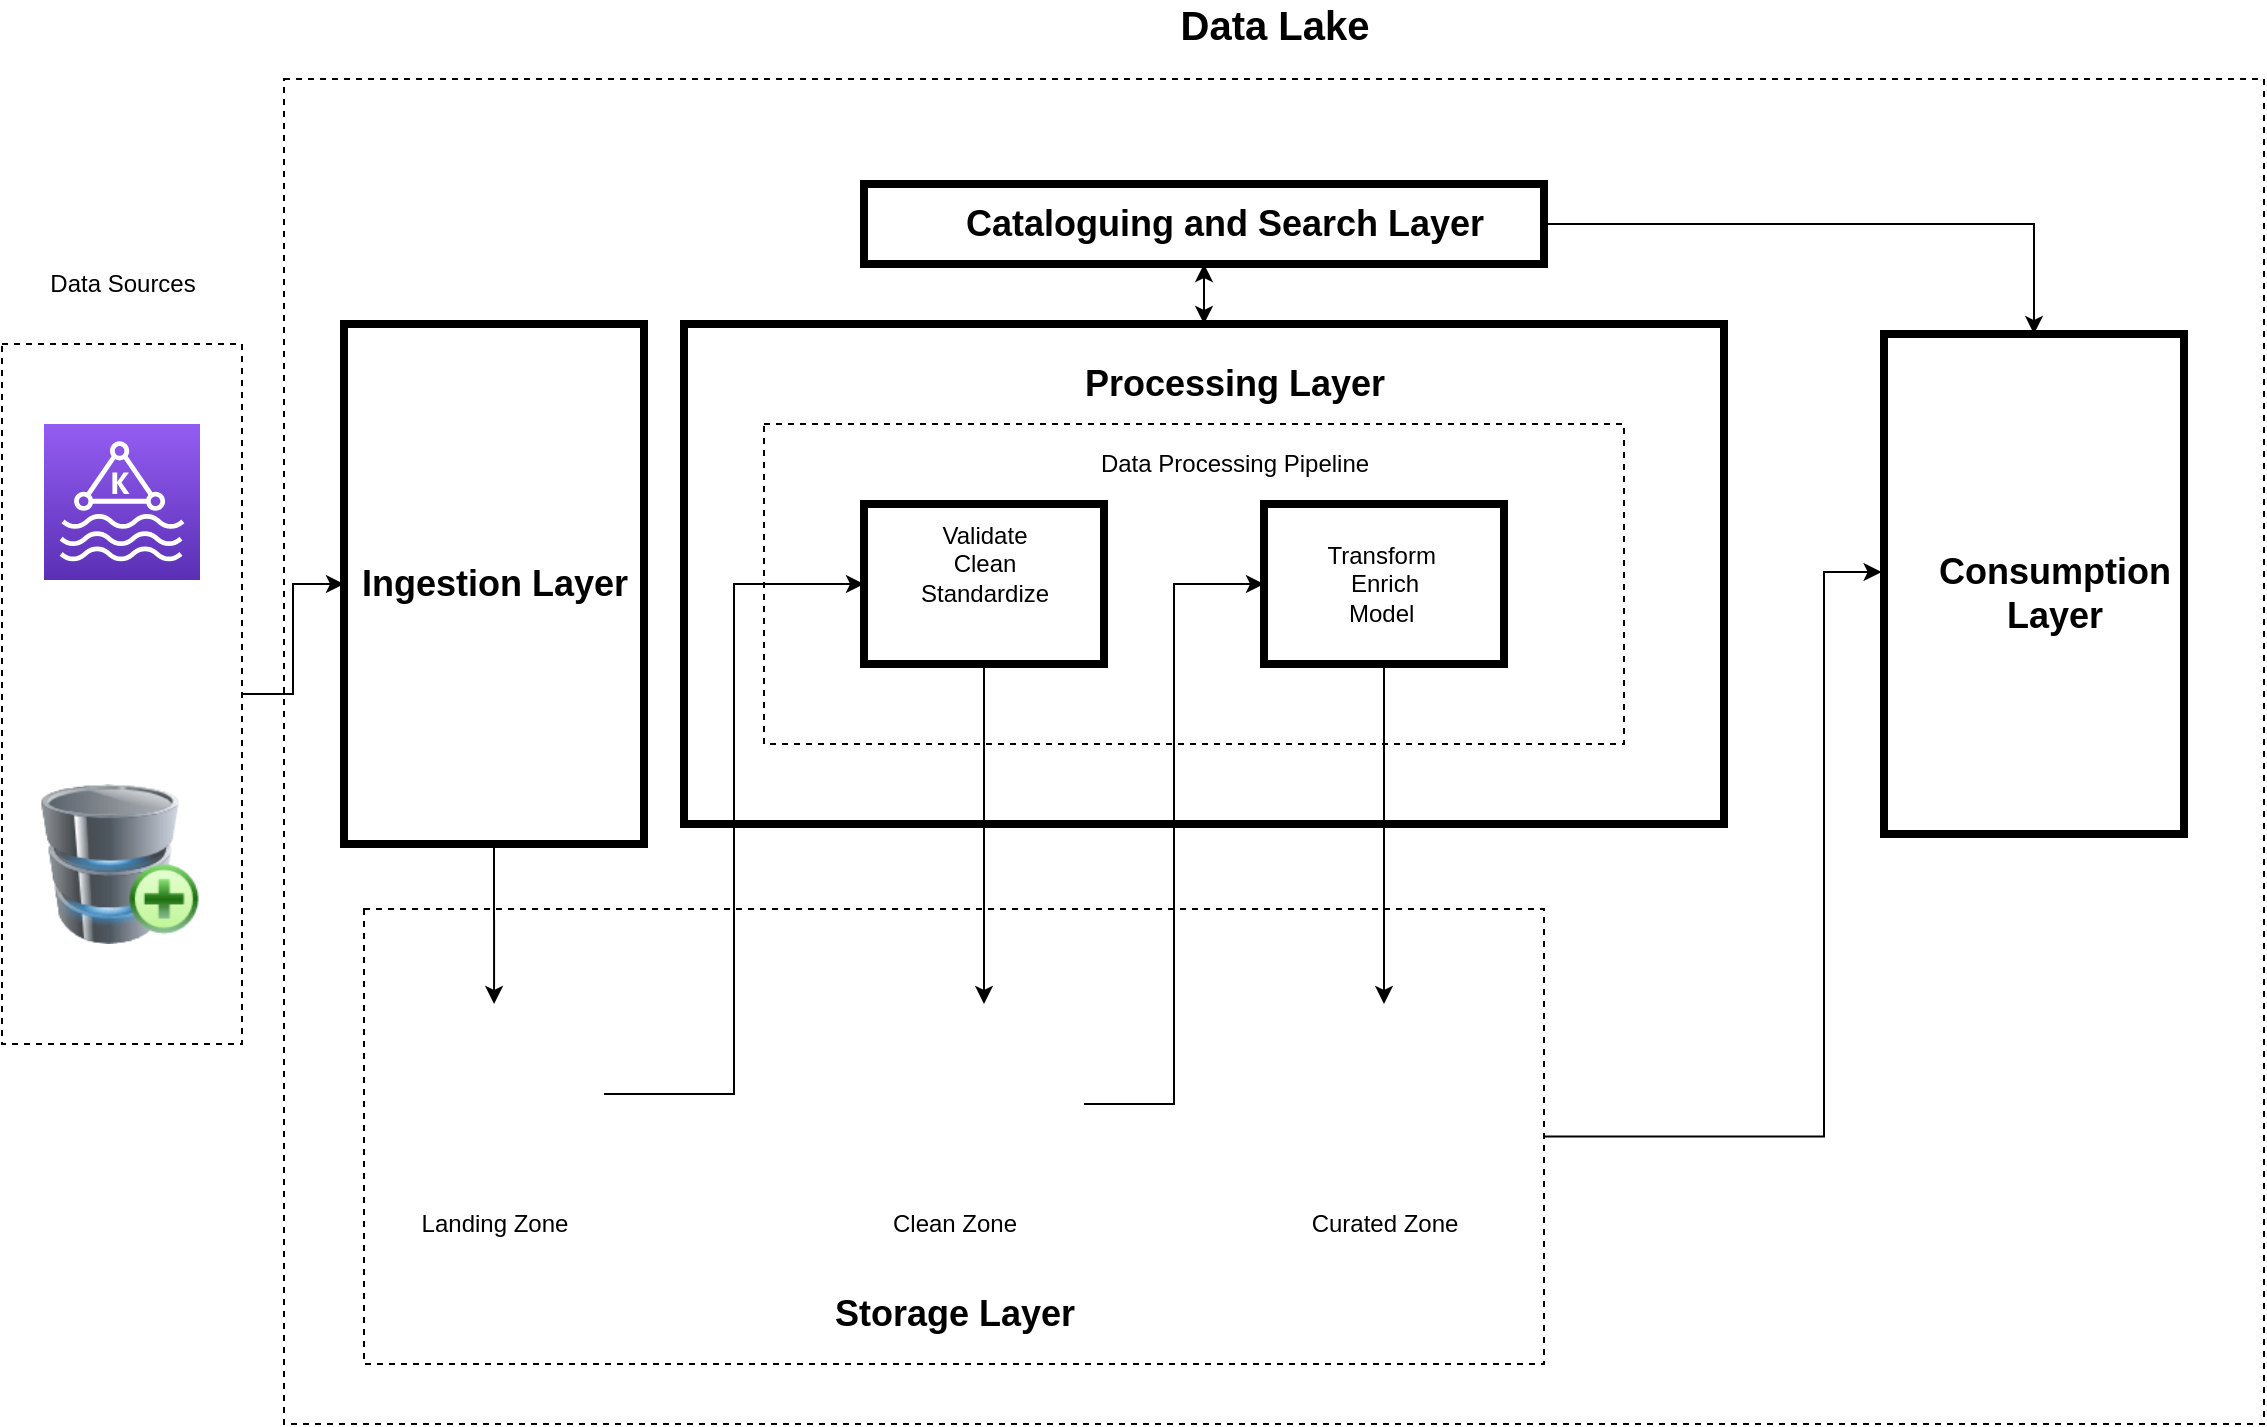 <mxfile version="20.0.1" type="github">
  <diagram id="Ht1M8jgEwFfnCIfOTk4-" name="Page-1">
    <mxGraphModel dx="2591" dy="1659" grid="1" gridSize="10" guides="1" tooltips="1" connect="1" arrows="1" fold="1" page="1" pageScale="1" pageWidth="1169" pageHeight="827" math="0" shadow="0">
      <root>
        <mxCell id="0" />
        <mxCell id="1" parent="0" />
        <mxCell id="P5nDMNurQUtL296DBPH5-9" value="" style="sketch=0;points=[[0,0,0],[0.25,0,0],[0.5,0,0],[0.75,0,0],[1,0,0],[0,1,0],[0.25,1,0],[0.5,1,0],[0.75,1,0],[1,1,0],[0,0.25,0],[0,0.5,0],[0,0.75,0],[1,0.25,0],[1,0.5,0],[1,0.75,0]];outlineConnect=0;fontColor=#232F3E;gradientColor=#945DF2;gradientDirection=north;fillColor=#5A30B5;strokeColor=#ffffff;dashed=0;verticalLabelPosition=bottom;verticalAlign=top;align=center;html=1;fontSize=12;fontStyle=0;aspect=fixed;shape=mxgraph.aws4.resourceIcon;resIcon=mxgraph.aws4.managed_streaming_for_kafka;" vertex="1" parent="1">
          <mxGeometry x="20" y="-570" width="78" height="78" as="geometry" />
        </mxCell>
        <mxCell id="P5nDMNurQUtL296DBPH5-10" value="" style="image;html=1;image=img/lib/clip_art/computers/Database_Add_128x128.png" vertex="1" parent="1">
          <mxGeometry x="18" y="-390" width="80" height="80" as="geometry" />
        </mxCell>
        <mxCell id="P5nDMNurQUtL296DBPH5-37" style="edgeStyle=orthogonalEdgeStyle;rounded=0;orthogonalLoop=1;jettySize=auto;html=1;entryX=0;entryY=0.5;entryDx=0;entryDy=0;" edge="1" parent="1" source="P5nDMNurQUtL296DBPH5-12" target="P5nDMNurQUtL296DBPH5-15">
          <mxGeometry relative="1" as="geometry" />
        </mxCell>
        <mxCell id="P5nDMNurQUtL296DBPH5-12" value="" style="rounded=0;whiteSpace=wrap;html=1;fillColor=none;dashed=1;" vertex="1" parent="1">
          <mxGeometry x="-1" y="-610" width="120" height="350" as="geometry" />
        </mxCell>
        <mxCell id="P5nDMNurQUtL296DBPH5-13" value="Data Sources&lt;br&gt;" style="text;html=1;resizable=0;autosize=1;align=center;verticalAlign=middle;points=[];fillColor=none;strokeColor=none;rounded=0;dashed=1;" vertex="1" parent="1">
          <mxGeometry x="14" y="-650" width="90" height="20" as="geometry" />
        </mxCell>
        <mxCell id="P5nDMNurQUtL296DBPH5-47" style="edgeStyle=orthogonalEdgeStyle;rounded=0;orthogonalLoop=1;jettySize=auto;html=1;exitX=0.5;exitY=1;exitDx=0;exitDy=0;entryX=0.542;entryY=0.125;entryDx=0;entryDy=0;entryPerimeter=0;fontSize=18;" edge="1" parent="1" source="P5nDMNurQUtL296DBPH5-15" target="P5nDMNurQUtL296DBPH5-17">
          <mxGeometry relative="1" as="geometry" />
        </mxCell>
        <mxCell id="P5nDMNurQUtL296DBPH5-15" value="" style="rounded=0;whiteSpace=wrap;html=1;fillColor=none;strokeWidth=4;" vertex="1" parent="1">
          <mxGeometry x="170" y="-620" width="150" height="260" as="geometry" />
        </mxCell>
        <mxCell id="P5nDMNurQUtL296DBPH5-16" value="&lt;b&gt;&lt;font style=&quot;font-size: 18px;&quot;&gt;Ingestion Layer&lt;/font&gt;&lt;/b&gt;" style="text;html=1;resizable=0;autosize=1;align=center;verticalAlign=middle;points=[];fillColor=none;strokeColor=none;rounded=0;" vertex="1" parent="1">
          <mxGeometry x="170" y="-500" width="150" height="20" as="geometry" />
        </mxCell>
        <mxCell id="P5nDMNurQUtL296DBPH5-24" style="edgeStyle=orthogonalEdgeStyle;rounded=0;orthogonalLoop=1;jettySize=auto;html=1;entryX=0;entryY=0.5;entryDx=0;entryDy=0;" edge="1" parent="1" source="P5nDMNurQUtL296DBPH5-17" target="P5nDMNurQUtL296DBPH5-22">
          <mxGeometry relative="1" as="geometry" />
        </mxCell>
        <mxCell id="P5nDMNurQUtL296DBPH5-17" value="" style="shape=image;html=1;verticalAlign=top;verticalLabelPosition=bottom;labelBackgroundColor=#ffffff;imageAspect=0;aspect=fixed;image=https://cdn2.iconfinder.com/data/icons/seo-flat-6/128/03_Landing_Page_Optimization-128.png;strokeWidth=4;fillColor=none;" vertex="1" parent="1">
          <mxGeometry x="180" y="-295" width="120" height="120" as="geometry" />
        </mxCell>
        <mxCell id="P5nDMNurQUtL296DBPH5-19" value="Landing Zone" style="text;html=1;resizable=0;autosize=1;align=center;verticalAlign=middle;points=[];fillColor=none;strokeColor=none;rounded=0;" vertex="1" parent="1">
          <mxGeometry x="200" y="-180" width="90" height="20" as="geometry" />
        </mxCell>
        <mxCell id="P5nDMNurQUtL296DBPH5-32" style="edgeStyle=orthogonalEdgeStyle;rounded=0;orthogonalLoop=1;jettySize=auto;html=1;entryX=0;entryY=0.5;entryDx=0;entryDy=0;" edge="1" parent="1" source="P5nDMNurQUtL296DBPH5-20" target="P5nDMNurQUtL296DBPH5-27">
          <mxGeometry relative="1" as="geometry" />
        </mxCell>
        <mxCell id="P5nDMNurQUtL296DBPH5-20" value="" style="shape=image;html=1;verticalAlign=top;verticalLabelPosition=bottom;labelBackgroundColor=#ffffff;imageAspect=0;aspect=fixed;image=https://cdn2.iconfinder.com/data/icons/coronavirus-protective-measures-highlight/128/Clean-phone-disinfection-surface-128.png;strokeWidth=4;fillColor=none;" vertex="1" parent="1">
          <mxGeometry x="440" y="-280" width="100" height="100" as="geometry" />
        </mxCell>
        <mxCell id="P5nDMNurQUtL296DBPH5-25" style="edgeStyle=orthogonalEdgeStyle;rounded=0;orthogonalLoop=1;jettySize=auto;html=1;" edge="1" parent="1" source="P5nDMNurQUtL296DBPH5-22" target="P5nDMNurQUtL296DBPH5-20">
          <mxGeometry relative="1" as="geometry" />
        </mxCell>
        <mxCell id="P5nDMNurQUtL296DBPH5-22" value="" style="rounded=0;whiteSpace=wrap;html=1;fillColor=none;strokeWidth=4;" vertex="1" parent="1">
          <mxGeometry x="430" y="-530" width="120" height="80" as="geometry" />
        </mxCell>
        <mxCell id="P5nDMNurQUtL296DBPH5-23" value="Validate&lt;br&gt;Clean&lt;br&gt;Standardize" style="text;html=1;resizable=0;autosize=1;align=center;verticalAlign=middle;points=[];fillColor=none;strokeColor=none;rounded=0;" vertex="1" parent="1">
          <mxGeometry x="450" y="-525" width="80" height="50" as="geometry" />
        </mxCell>
        <mxCell id="P5nDMNurQUtL296DBPH5-26" value="Clean Zone" style="text;html=1;resizable=0;autosize=1;align=center;verticalAlign=middle;points=[];fillColor=none;strokeColor=none;rounded=0;" vertex="1" parent="1">
          <mxGeometry x="435" y="-180" width="80" height="20" as="geometry" />
        </mxCell>
        <mxCell id="P5nDMNurQUtL296DBPH5-40" style="edgeStyle=orthogonalEdgeStyle;rounded=0;orthogonalLoop=1;jettySize=auto;html=1;" edge="1" parent="1" source="P5nDMNurQUtL296DBPH5-27" target="P5nDMNurQUtL296DBPH5-29">
          <mxGeometry relative="1" as="geometry" />
        </mxCell>
        <mxCell id="P5nDMNurQUtL296DBPH5-27" value="" style="rounded=0;whiteSpace=wrap;html=1;fillColor=none;strokeWidth=4;" vertex="1" parent="1">
          <mxGeometry x="630" y="-530" width="120" height="80" as="geometry" />
        </mxCell>
        <mxCell id="P5nDMNurQUtL296DBPH5-28" value="Transform&amp;nbsp;&lt;br&gt;Enrich&lt;br&gt;Model&lt;span style=&quot;white-space: pre;&quot;&gt;	&lt;/span&gt;" style="text;html=1;resizable=0;autosize=1;align=center;verticalAlign=middle;points=[];fillColor=none;strokeColor=none;rounded=0;" vertex="1" parent="1">
          <mxGeometry x="655" y="-515" width="70" height="50" as="geometry" />
        </mxCell>
        <mxCell id="P5nDMNurQUtL296DBPH5-29" value="" style="shape=image;html=1;verticalAlign=top;verticalLabelPosition=bottom;labelBackgroundColor=#ffffff;imageAspect=0;aspect=fixed;image=https://cdn2.iconfinder.com/data/icons/essential-web-2/50/verified-check-secured-legal-certified-128.png;strokeWidth=4;fillColor=none;" vertex="1" parent="1">
          <mxGeometry x="645" y="-280" width="90" height="90" as="geometry" />
        </mxCell>
        <mxCell id="P5nDMNurQUtL296DBPH5-31" value="Curated Zone" style="text;html=1;resizable=0;autosize=1;align=center;verticalAlign=middle;points=[];fillColor=none;strokeColor=none;rounded=0;" vertex="1" parent="1">
          <mxGeometry x="645" y="-180" width="90" height="20" as="geometry" />
        </mxCell>
        <mxCell id="P5nDMNurQUtL296DBPH5-33" value="" style="rounded=0;whiteSpace=wrap;html=1;strokeWidth=4;fillColor=none;" vertex="1" parent="1">
          <mxGeometry x="940" y="-615" width="150" height="250" as="geometry" />
        </mxCell>
        <mxCell id="P5nDMNurQUtL296DBPH5-34" value="&lt;font style=&quot;font-size: 18px;&quot;&gt;&lt;b&gt;Consumption &lt;br&gt;Layer&lt;/b&gt;&lt;/font&gt;" style="text;html=1;resizable=0;autosize=1;align=center;verticalAlign=middle;points=[];fillColor=none;strokeColor=none;rounded=0;" vertex="1" parent="1">
          <mxGeometry x="960" y="-505" width="130" height="40" as="geometry" />
        </mxCell>
        <mxCell id="P5nDMNurQUtL296DBPH5-36" style="edgeStyle=orthogonalEdgeStyle;rounded=0;orthogonalLoop=1;jettySize=auto;html=1;entryX=-0.008;entryY=0.476;entryDx=0;entryDy=0;entryPerimeter=0;" edge="1" parent="1" source="P5nDMNurQUtL296DBPH5-35" target="P5nDMNurQUtL296DBPH5-33">
          <mxGeometry relative="1" as="geometry">
            <Array as="points">
              <mxPoint x="910" y="-214" />
              <mxPoint x="910" y="-496" />
            </Array>
          </mxGeometry>
        </mxCell>
        <mxCell id="P5nDMNurQUtL296DBPH5-35" value="" style="rounded=0;whiteSpace=wrap;html=1;fillColor=none;dashed=1;" vertex="1" parent="1">
          <mxGeometry x="180" y="-327.5" width="590" height="227.5" as="geometry" />
        </mxCell>
        <mxCell id="P5nDMNurQUtL296DBPH5-39" value="&lt;b&gt;&lt;font style=&quot;font-size: 20px;&quot;&gt;Data Lake&lt;/font&gt;&lt;/b&gt;" style="text;html=1;resizable=0;autosize=1;align=center;verticalAlign=middle;points=[];fillColor=none;strokeColor=none;rounded=0;dashed=1;" vertex="1" parent="1">
          <mxGeometry x="580" y="-780" width="110" height="20" as="geometry" />
        </mxCell>
        <mxCell id="P5nDMNurQUtL296DBPH5-41" value="&lt;b&gt;&lt;font style=&quot;font-size: 18px;&quot;&gt;Processing Layer&lt;/font&gt;&lt;/b&gt;" style="text;html=1;resizable=0;autosize=1;align=center;verticalAlign=middle;points=[];fillColor=none;strokeColor=none;rounded=0;dashed=1;" vertex="1" parent="1">
          <mxGeometry x="530" y="-600" width="170" height="20" as="geometry" />
        </mxCell>
        <mxCell id="P5nDMNurQUtL296DBPH5-42" value="Data Processing Pipeline" style="text;html=1;resizable=0;autosize=1;align=center;verticalAlign=middle;points=[];fillColor=none;strokeColor=none;rounded=0;dashed=1;" vertex="1" parent="1">
          <mxGeometry x="540" y="-560" width="150" height="20" as="geometry" />
        </mxCell>
        <mxCell id="P5nDMNurQUtL296DBPH5-43" value="" style="rounded=0;whiteSpace=wrap;html=1;fillColor=none;dashed=1;" vertex="1" parent="1">
          <mxGeometry x="380" y="-570" width="430" height="160" as="geometry" />
        </mxCell>
        <mxCell id="P5nDMNurQUtL296DBPH5-45" value="" style="rounded=0;whiteSpace=wrap;html=1;fillColor=none;strokeWidth=4;" vertex="1" parent="1">
          <mxGeometry x="340" y="-620" width="520" height="250" as="geometry" />
        </mxCell>
        <mxCell id="P5nDMNurQUtL296DBPH5-48" value="&lt;b&gt;&lt;font style=&quot;font-size: 18px;&quot;&gt;Storage Layer&lt;/font&gt;&lt;/b&gt;" style="text;html=1;resizable=0;autosize=1;align=center;verticalAlign=middle;points=[];fillColor=none;strokeColor=none;rounded=0;" vertex="1" parent="1">
          <mxGeometry x="405" y="-135" width="140" height="20" as="geometry" />
        </mxCell>
        <mxCell id="P5nDMNurQUtL296DBPH5-50" value="&lt;b&gt;&lt;font style=&quot;font-size: 18px;&quot;&gt;Cataloguing and Search Layer&lt;/font&gt;&lt;/b&gt;" style="text;html=1;resizable=0;autosize=1;align=center;verticalAlign=middle;points=[];fillColor=none;strokeColor=none;rounded=0;dashed=1;" vertex="1" parent="1">
          <mxGeometry x="475" y="-680" width="270" height="20" as="geometry" />
        </mxCell>
        <mxCell id="P5nDMNurQUtL296DBPH5-55" style="edgeStyle=orthogonalEdgeStyle;rounded=0;orthogonalLoop=1;jettySize=auto;html=1;entryX=0.5;entryY=0;entryDx=0;entryDy=0;fontSize=18;" edge="1" parent="1" source="P5nDMNurQUtL296DBPH5-51" target="P5nDMNurQUtL296DBPH5-33">
          <mxGeometry relative="1" as="geometry" />
        </mxCell>
        <mxCell id="P5nDMNurQUtL296DBPH5-51" value="" style="rounded=0;whiteSpace=wrap;html=1;fontSize=18;strokeWidth=4;fillColor=none;" vertex="1" parent="1">
          <mxGeometry x="430" y="-690" width="340" height="40" as="geometry" />
        </mxCell>
        <mxCell id="P5nDMNurQUtL296DBPH5-53" value="" style="endArrow=classic;startArrow=classic;html=1;rounded=0;fontSize=18;entryX=0.5;entryY=1;entryDx=0;entryDy=0;exitX=0.5;exitY=0;exitDx=0;exitDy=0;" edge="1" parent="1" source="P5nDMNurQUtL296DBPH5-45" target="P5nDMNurQUtL296DBPH5-51">
          <mxGeometry width="50" height="50" relative="1" as="geometry">
            <mxPoint x="560" y="-430" as="sourcePoint" />
            <mxPoint x="610" y="-480" as="targetPoint" />
          </mxGeometry>
        </mxCell>
        <mxCell id="P5nDMNurQUtL296DBPH5-56" value="" style="rounded=0;whiteSpace=wrap;html=1;fillColor=none;dashed=1;" vertex="1" parent="1">
          <mxGeometry x="140" y="-742.5" width="990" height="672.5" as="geometry" />
        </mxCell>
      </root>
    </mxGraphModel>
  </diagram>
</mxfile>
